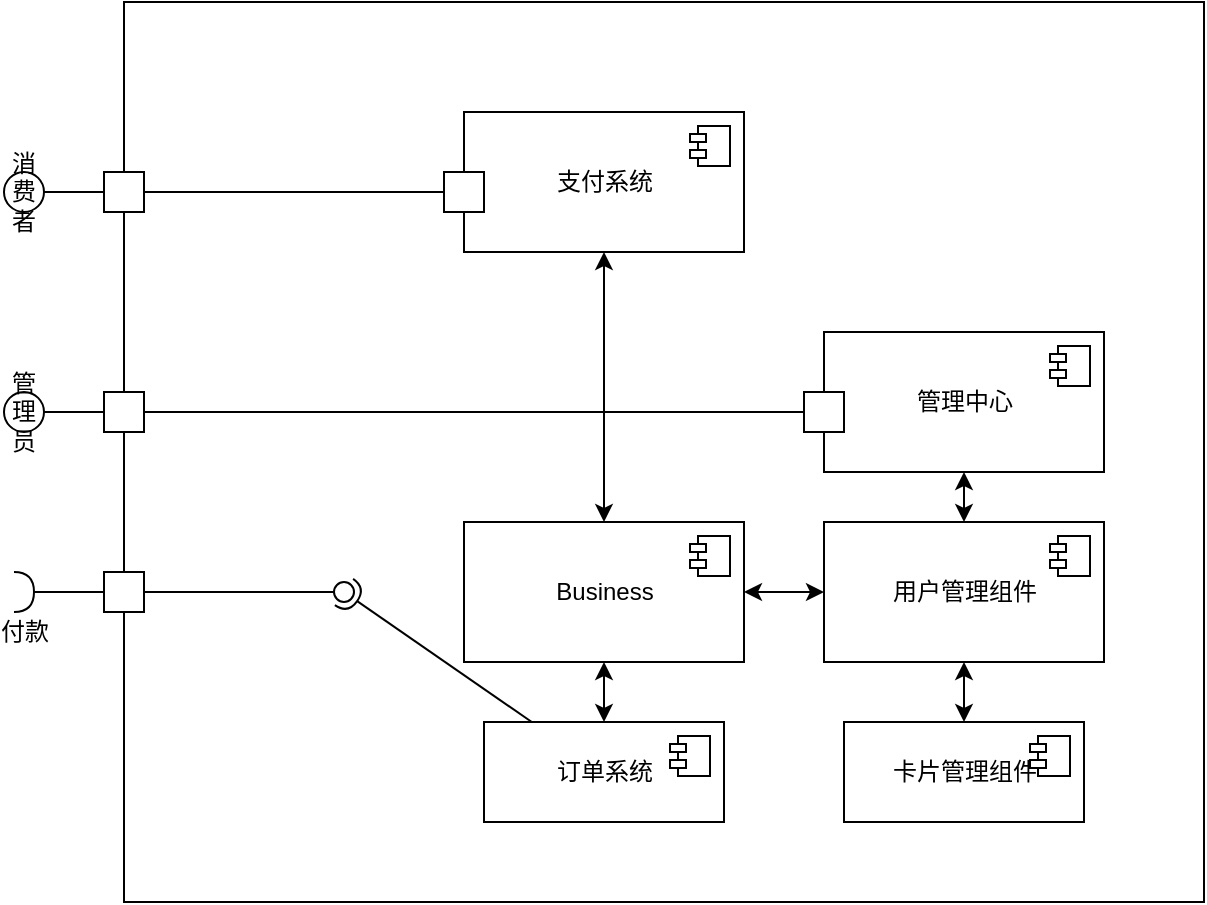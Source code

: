 <mxfile version="13.7.3" type="github">
  <diagram name="Page-1" id="5f0bae14-7c28-e335-631c-24af17079c00">
    <mxGraphModel dx="1422" dy="794" grid="1" gridSize="10" guides="1" tooltips="1" connect="1" arrows="1" fold="1" page="1" pageScale="1" pageWidth="1100" pageHeight="850" background="#ffffff" math="0" shadow="0">
      <root>
        <mxCell id="0" />
        <mxCell id="1" parent="0" />
        <mxCell id="79uwBZHlucGFQvVzSjw_-30" value="" style="rounded=0;whiteSpace=wrap;html=1;" vertex="1" parent="1">
          <mxGeometry x="200" y="30" width="540" height="450" as="geometry" />
        </mxCell>
        <mxCell id="79uwBZHlucGFQvVzSjw_-9" value="支付系统" style="html=1;dropTarget=0;" vertex="1" parent="1">
          <mxGeometry x="370" y="85" width="140" height="70" as="geometry" />
        </mxCell>
        <mxCell id="79uwBZHlucGFQvVzSjw_-10" value="" style="shape=component;jettyWidth=8;jettyHeight=4;" vertex="1" parent="79uwBZHlucGFQvVzSjw_-9">
          <mxGeometry x="1" width="20" height="20" relative="1" as="geometry">
            <mxPoint x="-27" y="7" as="offset" />
          </mxGeometry>
        </mxCell>
        <mxCell id="79uwBZHlucGFQvVzSjw_-64" value="" style="edgeStyle=none;rounded=0;orthogonalLoop=1;jettySize=auto;html=1;startArrow=classic;startFill=1;endArrow=classic;endFill=1;" edge="1" parent="1" source="79uwBZHlucGFQvVzSjw_-69" target="79uwBZHlucGFQvVzSjw_-9">
          <mxGeometry relative="1" as="geometry" />
        </mxCell>
        <mxCell id="79uwBZHlucGFQvVzSjw_-11" value="管理中心" style="html=1;dropTarget=0;" vertex="1" parent="1">
          <mxGeometry x="550" y="195" width="140" height="70" as="geometry" />
        </mxCell>
        <mxCell id="79uwBZHlucGFQvVzSjw_-12" value="" style="shape=component;jettyWidth=8;jettyHeight=4;" vertex="1" parent="79uwBZHlucGFQvVzSjw_-11">
          <mxGeometry x="1" width="20" height="20" relative="1" as="geometry">
            <mxPoint x="-27" y="7" as="offset" />
          </mxGeometry>
        </mxCell>
        <mxCell id="79uwBZHlucGFQvVzSjw_-13" value="订单系统" style="html=1;dropTarget=0;" vertex="1" parent="1">
          <mxGeometry x="380" y="390" width="120" height="50" as="geometry" />
        </mxCell>
        <mxCell id="79uwBZHlucGFQvVzSjw_-14" value="" style="shape=component;jettyWidth=8;jettyHeight=4;" vertex="1" parent="79uwBZHlucGFQvVzSjw_-13">
          <mxGeometry x="1" width="20" height="20" relative="1" as="geometry">
            <mxPoint x="-27" y="7" as="offset" />
          </mxGeometry>
        </mxCell>
        <mxCell id="79uwBZHlucGFQvVzSjw_-24" value="" style="rounded=0;orthogonalLoop=1;jettySize=auto;html=1;endArrow=none;endFill=0;exitX=1;exitY=0.5;exitDx=0;exitDy=0;" edge="1" target="79uwBZHlucGFQvVzSjw_-26" parent="1" source="79uwBZHlucGFQvVzSjw_-45">
          <mxGeometry relative="1" as="geometry">
            <mxPoint x="420" y="310" as="sourcePoint" />
          </mxGeometry>
        </mxCell>
        <mxCell id="79uwBZHlucGFQvVzSjw_-25" value="" style="rounded=0;orthogonalLoop=1;jettySize=auto;html=1;endArrow=halfCircle;endFill=0;entryX=0.5;entryY=0.5;entryDx=0;entryDy=0;endSize=6;strokeWidth=1;" edge="1" target="79uwBZHlucGFQvVzSjw_-26" parent="1" source="79uwBZHlucGFQvVzSjw_-13">
          <mxGeometry relative="1" as="geometry">
            <mxPoint x="460" y="310" as="sourcePoint" />
            <Array as="points" />
          </mxGeometry>
        </mxCell>
        <mxCell id="79uwBZHlucGFQvVzSjw_-26" value="" style="ellipse;whiteSpace=wrap;html=1;fontFamily=Helvetica;fontSize=12;fontColor=#000000;align=center;strokeColor=#000000;fillColor=#ffffff;points=[];aspect=fixed;resizable=0;" vertex="1" parent="1">
          <mxGeometry x="305" y="320" width="10" height="10" as="geometry" />
        </mxCell>
        <mxCell id="79uwBZHlucGFQvVzSjw_-34" value="" style="edgeStyle=orthogonalEdgeStyle;rounded=0;orthogonalLoop=1;jettySize=auto;html=1;endArrow=none;endFill=0;" edge="1" parent="1" source="79uwBZHlucGFQvVzSjw_-27" target="79uwBZHlucGFQvVzSjw_-31">
          <mxGeometry relative="1" as="geometry" />
        </mxCell>
        <mxCell id="79uwBZHlucGFQvVzSjw_-27" value="消费者" style="ellipse;whiteSpace=wrap;html=1;aspect=fixed;" vertex="1" parent="1">
          <mxGeometry x="140" y="115" width="20" height="20" as="geometry" />
        </mxCell>
        <mxCell id="79uwBZHlucGFQvVzSjw_-35" value="" style="edgeStyle=orthogonalEdgeStyle;rounded=0;orthogonalLoop=1;jettySize=auto;html=1;endArrow=none;endFill=0;" edge="1" parent="1" source="79uwBZHlucGFQvVzSjw_-28" target="79uwBZHlucGFQvVzSjw_-32">
          <mxGeometry relative="1" as="geometry" />
        </mxCell>
        <mxCell id="79uwBZHlucGFQvVzSjw_-28" value="管理员" style="ellipse;whiteSpace=wrap;html=1;aspect=fixed;" vertex="1" parent="1">
          <mxGeometry x="140" y="225" width="20" height="20" as="geometry" />
        </mxCell>
        <mxCell id="79uwBZHlucGFQvVzSjw_-39" value="" style="rounded=0;orthogonalLoop=1;jettySize=auto;html=1;endArrow=none;endFill=0;" edge="1" parent="1" source="79uwBZHlucGFQvVzSjw_-31" target="79uwBZHlucGFQvVzSjw_-37">
          <mxGeometry relative="1" as="geometry" />
        </mxCell>
        <mxCell id="79uwBZHlucGFQvVzSjw_-31" value="" style="whiteSpace=wrap;html=1;aspect=fixed;" vertex="1" parent="1">
          <mxGeometry x="190" y="115" width="20" height="20" as="geometry" />
        </mxCell>
        <mxCell id="79uwBZHlucGFQvVzSjw_-40" value="" style="edgeStyle=orthogonalEdgeStyle;rounded=0;orthogonalLoop=1;jettySize=auto;html=1;endArrow=none;endFill=0;" edge="1" parent="1" source="79uwBZHlucGFQvVzSjw_-32" target="79uwBZHlucGFQvVzSjw_-38">
          <mxGeometry relative="1" as="geometry">
            <Array as="points">
              <mxPoint x="380" y="235" />
              <mxPoint x="380" y="235" />
            </Array>
          </mxGeometry>
        </mxCell>
        <mxCell id="79uwBZHlucGFQvVzSjw_-32" value="" style="whiteSpace=wrap;html=1;aspect=fixed;" vertex="1" parent="1">
          <mxGeometry x="190" y="225" width="20" height="20" as="geometry" />
        </mxCell>
        <mxCell id="79uwBZHlucGFQvVzSjw_-37" value="" style="whiteSpace=wrap;html=1;aspect=fixed;" vertex="1" parent="1">
          <mxGeometry x="360" y="115" width="20" height="20" as="geometry" />
        </mxCell>
        <mxCell id="79uwBZHlucGFQvVzSjw_-38" value="" style="whiteSpace=wrap;html=1;aspect=fixed;" vertex="1" parent="1">
          <mxGeometry x="540" y="225" width="20" height="20" as="geometry" />
        </mxCell>
        <mxCell id="79uwBZHlucGFQvVzSjw_-47" value="" style="edgeStyle=orthogonalEdgeStyle;rounded=0;orthogonalLoop=1;jettySize=auto;html=1;endArrow=none;endFill=0;" edge="1" parent="1" source="79uwBZHlucGFQvVzSjw_-43" target="79uwBZHlucGFQvVzSjw_-45">
          <mxGeometry relative="1" as="geometry" />
        </mxCell>
        <mxCell id="79uwBZHlucGFQvVzSjw_-43" value="付款" style="shape=requiredInterface;html=1;verticalLabelPosition=bottom;" vertex="1" parent="1">
          <mxGeometry x="145" y="315" width="10" height="20" as="geometry" />
        </mxCell>
        <mxCell id="79uwBZHlucGFQvVzSjw_-45" value="" style="whiteSpace=wrap;html=1;aspect=fixed;" vertex="1" parent="1">
          <mxGeometry x="190" y="315" width="20" height="20" as="geometry" />
        </mxCell>
        <mxCell id="79uwBZHlucGFQvVzSjw_-63" value="" style="edgeStyle=none;rounded=0;orthogonalLoop=1;jettySize=auto;html=1;endArrow=classic;endFill=1;startArrow=classic;startFill=1;entryX=0.5;entryY=1;entryDx=0;entryDy=0;" edge="1" parent="1" source="79uwBZHlucGFQvVzSjw_-54" target="79uwBZHlucGFQvVzSjw_-65">
          <mxGeometry relative="1" as="geometry" />
        </mxCell>
        <mxCell id="79uwBZHlucGFQvVzSjw_-54" value="卡片管理组件" style="html=1;dropTarget=0;" vertex="1" parent="1">
          <mxGeometry x="560" y="390" width="120" height="50" as="geometry" />
        </mxCell>
        <mxCell id="79uwBZHlucGFQvVzSjw_-55" value="" style="shape=component;jettyWidth=8;jettyHeight=4;" vertex="1" parent="79uwBZHlucGFQvVzSjw_-54">
          <mxGeometry x="1" width="20" height="20" relative="1" as="geometry">
            <mxPoint x="-27" y="7" as="offset" />
          </mxGeometry>
        </mxCell>
        <mxCell id="79uwBZHlucGFQvVzSjw_-67" value="" style="edgeStyle=none;rounded=0;orthogonalLoop=1;jettySize=auto;html=1;startArrow=classic;startFill=1;endArrow=classic;endFill=1;" edge="1" parent="1" source="79uwBZHlucGFQvVzSjw_-65" target="79uwBZHlucGFQvVzSjw_-11">
          <mxGeometry relative="1" as="geometry" />
        </mxCell>
        <mxCell id="79uwBZHlucGFQvVzSjw_-73" value="" style="edgeStyle=none;rounded=0;orthogonalLoop=1;jettySize=auto;html=1;startArrow=classic;startFill=1;endArrow=classic;endFill=1;" edge="1" parent="1" source="79uwBZHlucGFQvVzSjw_-65" target="79uwBZHlucGFQvVzSjw_-69">
          <mxGeometry relative="1" as="geometry" />
        </mxCell>
        <mxCell id="79uwBZHlucGFQvVzSjw_-65" value="用户管理组件" style="html=1;dropTarget=0;" vertex="1" parent="1">
          <mxGeometry x="550" y="290" width="140" height="70" as="geometry" />
        </mxCell>
        <mxCell id="79uwBZHlucGFQvVzSjw_-66" value="" style="shape=component;jettyWidth=8;jettyHeight=4;" vertex="1" parent="79uwBZHlucGFQvVzSjw_-65">
          <mxGeometry x="1" width="20" height="20" relative="1" as="geometry">
            <mxPoint x="-27" y="7" as="offset" />
          </mxGeometry>
        </mxCell>
        <mxCell id="79uwBZHlucGFQvVzSjw_-72" value="" style="edgeStyle=none;rounded=0;orthogonalLoop=1;jettySize=auto;html=1;startArrow=classic;startFill=1;endArrow=classic;endFill=1;" edge="1" parent="1" source="79uwBZHlucGFQvVzSjw_-69" target="79uwBZHlucGFQvVzSjw_-13">
          <mxGeometry relative="1" as="geometry" />
        </mxCell>
        <mxCell id="79uwBZHlucGFQvVzSjw_-69" value="Business" style="html=1;dropTarget=0;" vertex="1" parent="1">
          <mxGeometry x="370" y="290" width="140" height="70" as="geometry" />
        </mxCell>
        <mxCell id="79uwBZHlucGFQvVzSjw_-70" value="" style="shape=component;jettyWidth=8;jettyHeight=4;" vertex="1" parent="79uwBZHlucGFQvVzSjw_-69">
          <mxGeometry x="1" width="20" height="20" relative="1" as="geometry">
            <mxPoint x="-27" y="7" as="offset" />
          </mxGeometry>
        </mxCell>
      </root>
    </mxGraphModel>
  </diagram>
</mxfile>
